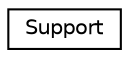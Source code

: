 digraph "Graphical Class Hierarchy"
{
  edge [fontname="Helvetica",fontsize="10",labelfontname="Helvetica",labelfontsize="10"];
  node [fontname="Helvetica",fontsize="10",shape=record];
  rankdir="LR";
  Node1 [label="Support",height=0.2,width=0.4,color="black", fillcolor="white", style="filled",URL="$classSupport.html"];
}
